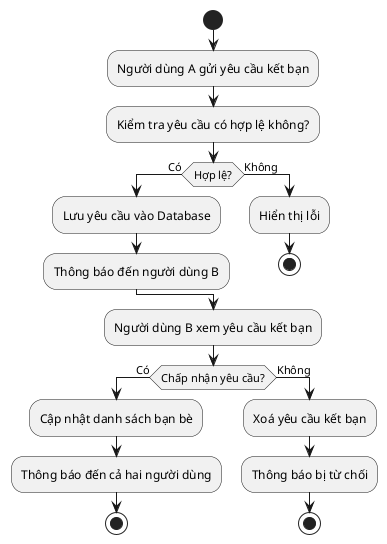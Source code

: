 @startuml
start
:Người dùng A gửi yêu cầu kết bạn;
:Kiểm tra yêu cầu có hợp lệ không?;
if (Hợp lệ?) then (Có)
    :Lưu yêu cầu vào Database;
    :Thông báo đến người dùng B;
else (Không)
    :Hiển thị lỗi;
    stop
endif

:Người dùng B xem yêu cầu kết bạn;
if (Chấp nhận yêu cầu?) then (Có)
    :Cập nhật danh sách bạn bè;
    :Thông báo đến cả hai người dùng;
    stop
else (Không)
    :Xoá yêu cầu kết bạn;
    :Thông báo bị từ chối;
    stop
endif
@enduml
